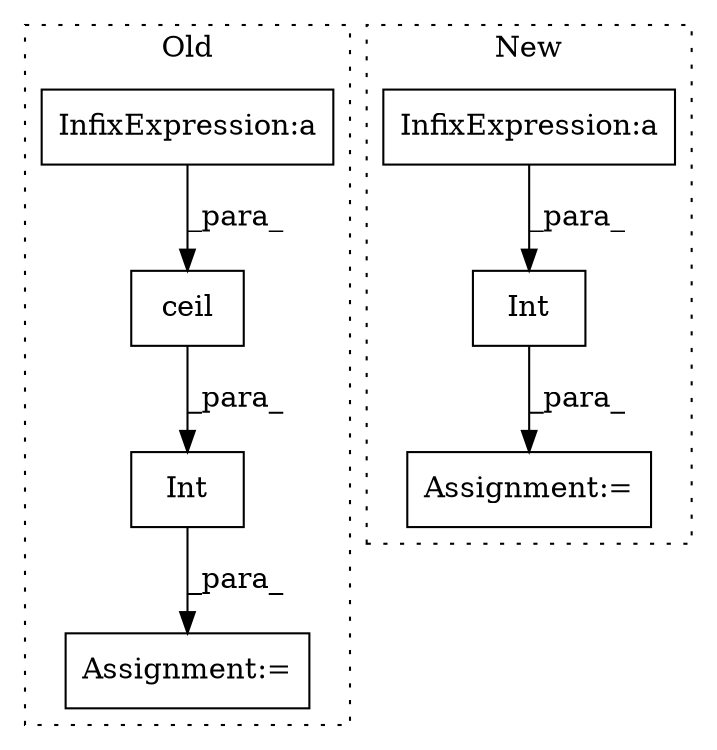 digraph G {
subgraph cluster0 {
1 [label="ceil" a="32" s="5907,5942" l="5,1" shape="box"];
3 [label="Int" a="32" s="5897,5943" l="4,1" shape="box"];
4 [label="Assignment:=" a="7" s="5887" l="1" shape="box"];
5 [label="InfixExpression:a" a="27" s="5853" l="3" shape="box"];
label = "Old";
style="dotted";
}
subgraph cluster1 {
2 [label="Int" a="32" s="5835,5880" l="4,1" shape="box"];
6 [label="InfixExpression:a" a="27" s="5859" l="3" shape="box"];
7 [label="Assignment:=" a="7" s="5895" l="1" shape="box"];
label = "New";
style="dotted";
}
1 -> 3 [label="_para_"];
2 -> 7 [label="_para_"];
3 -> 4 [label="_para_"];
5 -> 1 [label="_para_"];
6 -> 2 [label="_para_"];
}